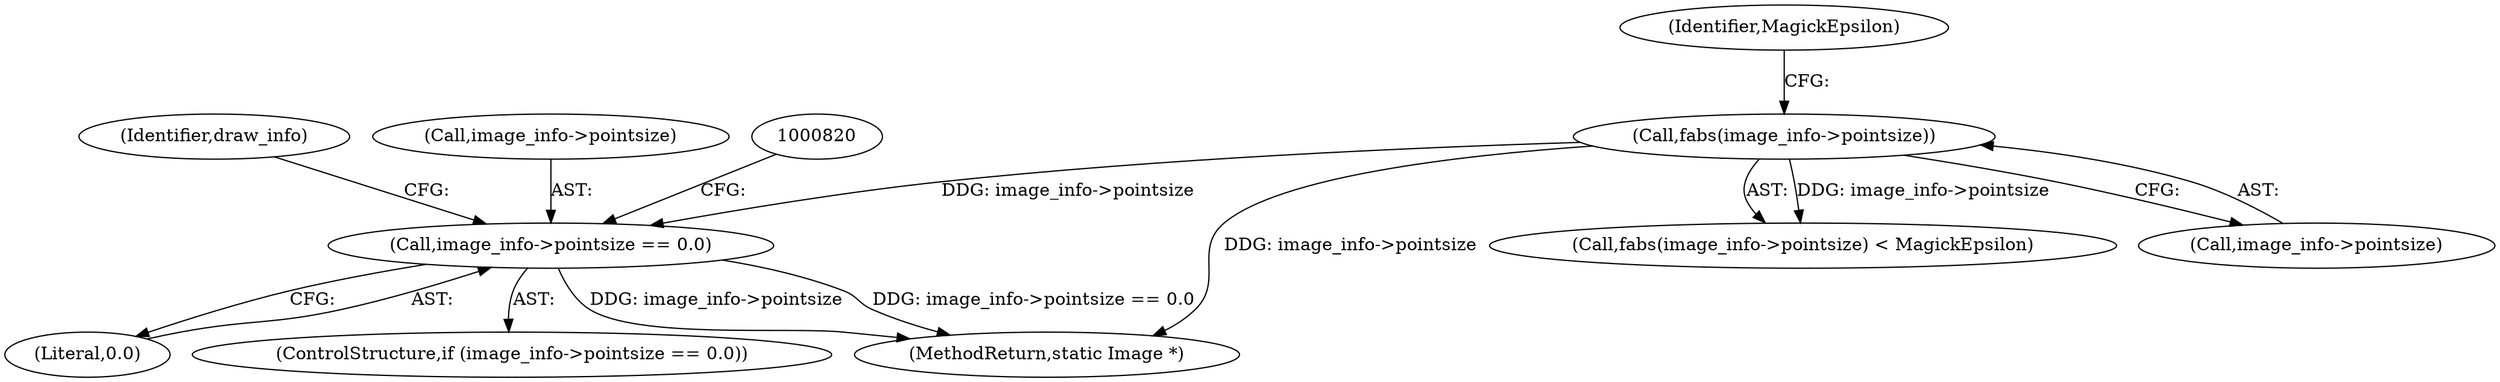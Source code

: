 digraph "0_ImageMagick_aeff00de228bc5a158c2a975ab47845d8a1db456_0@pointer" {
"1000812" [label="(Call,image_info->pointsize == 0.0)"];
"1000282" [label="(Call,fabs(image_info->pointsize))"];
"1000816" [label="(Literal,0.0)"];
"1000835" [label="(Identifier,draw_info)"];
"1000281" [label="(Call,fabs(image_info->pointsize) < MagickEpsilon)"];
"1000283" [label="(Call,image_info->pointsize)"];
"1000811" [label="(ControlStructure,if (image_info->pointsize == 0.0))"];
"1000286" [label="(Identifier,MagickEpsilon)"];
"1000812" [label="(Call,image_info->pointsize == 0.0)"];
"1000282" [label="(Call,fabs(image_info->pointsize))"];
"1000854" [label="(MethodReturn,static Image *)"];
"1000813" [label="(Call,image_info->pointsize)"];
"1000812" -> "1000811"  [label="AST: "];
"1000812" -> "1000816"  [label="CFG: "];
"1000813" -> "1000812"  [label="AST: "];
"1000816" -> "1000812"  [label="AST: "];
"1000820" -> "1000812"  [label="CFG: "];
"1000835" -> "1000812"  [label="CFG: "];
"1000812" -> "1000854"  [label="DDG: image_info->pointsize"];
"1000812" -> "1000854"  [label="DDG: image_info->pointsize == 0.0"];
"1000282" -> "1000812"  [label="DDG: image_info->pointsize"];
"1000282" -> "1000281"  [label="AST: "];
"1000282" -> "1000283"  [label="CFG: "];
"1000283" -> "1000282"  [label="AST: "];
"1000286" -> "1000282"  [label="CFG: "];
"1000282" -> "1000854"  [label="DDG: image_info->pointsize"];
"1000282" -> "1000281"  [label="DDG: image_info->pointsize"];
}
